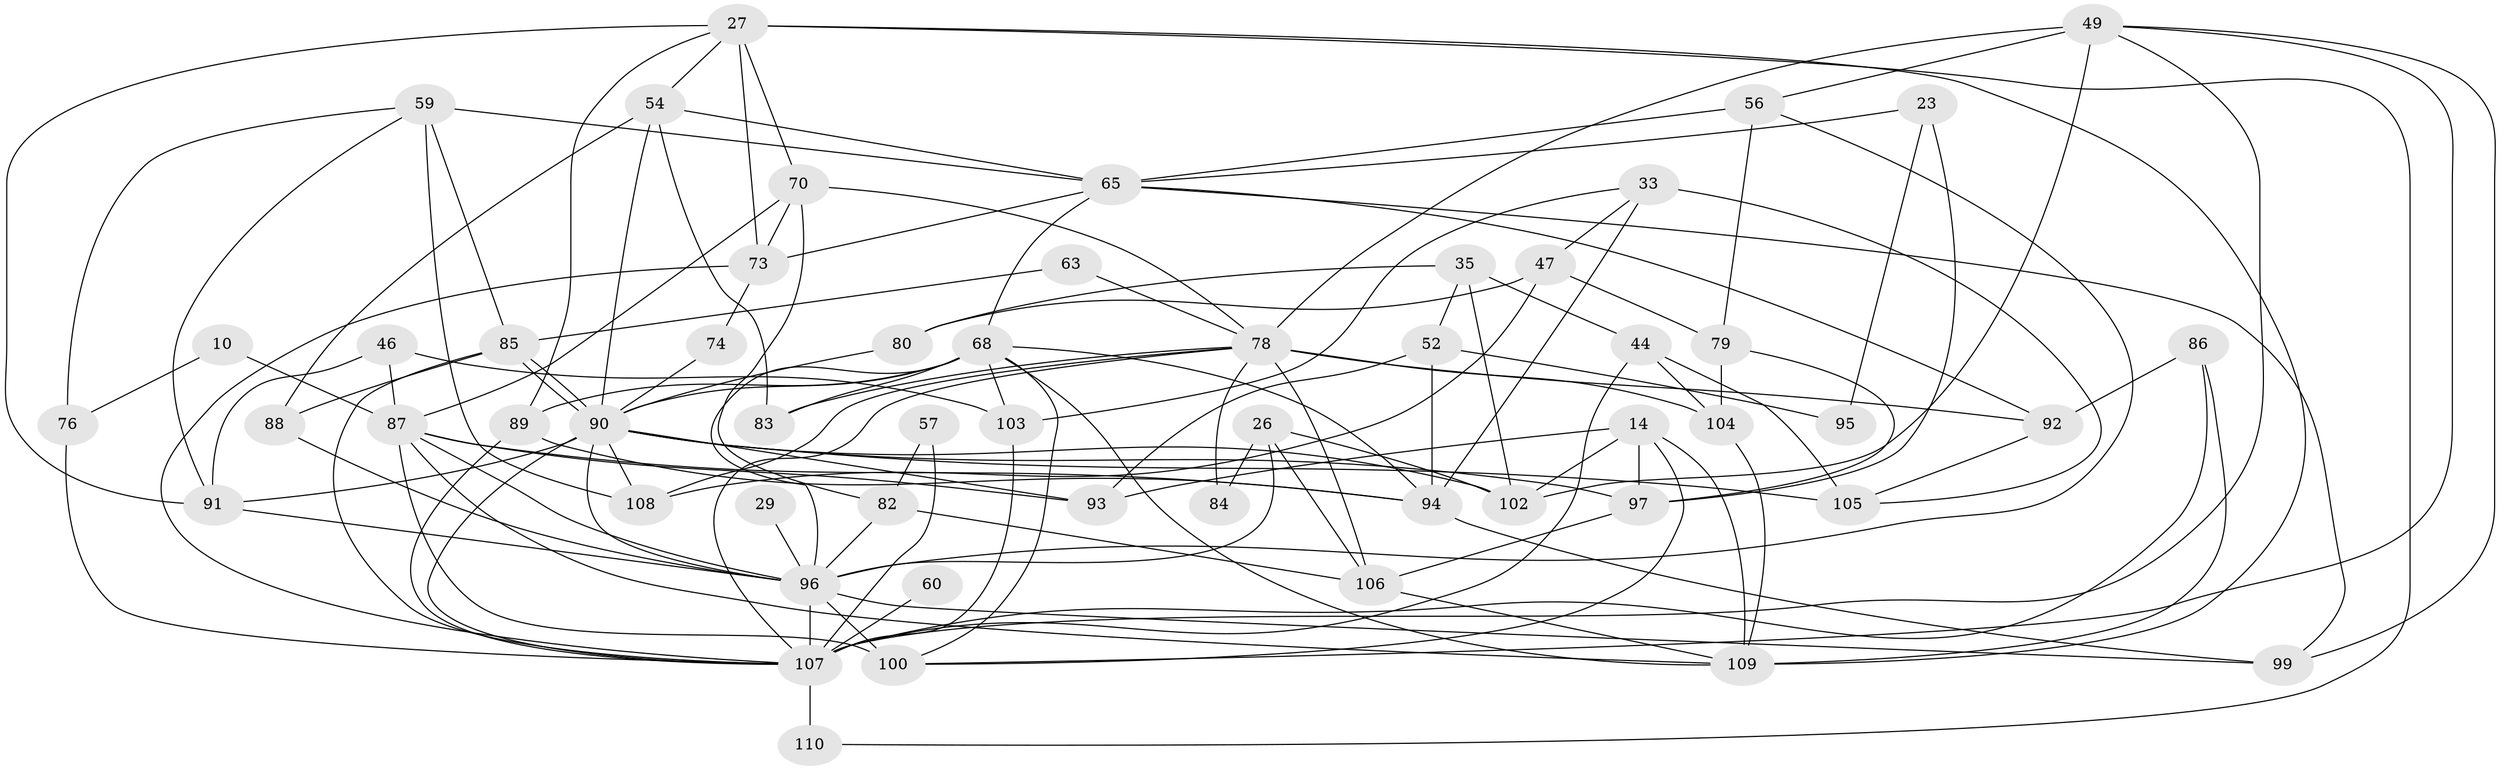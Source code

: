 // original degree distribution, {4: 0.3090909090909091, 6: 0.1, 3: 0.24545454545454545, 2: 0.15454545454545454, 8: 0.01818181818181818, 5: 0.13636363636363635, 9: 0.01818181818181818, 7: 0.01818181818181818}
// Generated by graph-tools (version 1.1) at 2025/50/03/09/25 04:50:12]
// undirected, 55 vertices, 131 edges
graph export_dot {
graph [start="1"]
  node [color=gray90,style=filled];
  10;
  14;
  23;
  26;
  27 [super="+21"];
  29;
  33;
  35;
  44 [super="+20"];
  46;
  47;
  49 [super="+11"];
  52;
  54;
  56 [super="+3"];
  57;
  59 [super="+40"];
  60;
  63;
  65 [super="+58"];
  68 [super="+6+37+55"];
  70;
  73 [super="+17+38"];
  74;
  76 [super="+4"];
  78 [super="+34+61"];
  79 [super="+25"];
  80;
  82;
  83;
  84;
  85;
  86;
  87 [super="+31+53+36"];
  88;
  89 [super="+42"];
  90 [super="+1+75+64"];
  91;
  92;
  93 [super="+18"];
  94;
  95;
  96 [super="+15+19+50"];
  97 [super="+28"];
  99 [super="+8+41"];
  100 [super="+67"];
  102;
  103 [super="+98"];
  104 [super="+2+66"];
  105 [super="+77"];
  106 [super="+43"];
  107 [super="+101"];
  108;
  109 [super="+69+62"];
  110;
  10 -- 87 [weight=2];
  10 -- 76 [weight=2];
  14 -- 102;
  14 -- 93;
  14 -- 97 [weight=2];
  14 -- 100;
  14 -- 109;
  23 -- 65;
  23 -- 97 [weight=2];
  23 -- 95;
  26 -- 96 [weight=2];
  26 -- 102;
  26 -- 84;
  26 -- 106;
  27 -- 91;
  27 -- 109;
  27 -- 54;
  27 -- 73;
  27 -- 110;
  27 -- 89;
  27 -- 70;
  29 -- 96 [weight=2];
  33 -- 105 [weight=2];
  33 -- 47;
  33 -- 94;
  33 -- 103;
  35 -- 80;
  35 -- 44 [weight=2];
  35 -- 52;
  35 -- 102;
  44 -- 105;
  44 -- 104 [weight=2];
  44 -- 107;
  46 -- 87;
  46 -- 103;
  46 -- 91;
  47 -- 108;
  47 -- 80;
  47 -- 79;
  49 -- 102;
  49 -- 100;
  49 -- 56;
  49 -- 107;
  49 -- 99;
  49 -- 78 [weight=2];
  52 -- 94;
  52 -- 93;
  52 -- 95;
  54 -- 83;
  54 -- 65;
  54 -- 88;
  54 -- 90;
  56 -- 65;
  56 -- 79;
  56 -- 96;
  57 -- 82;
  57 -- 107;
  59 -- 85;
  59 -- 91;
  59 -- 108;
  59 -- 65;
  59 -- 76;
  60 -- 107 [weight=2];
  63 -- 85;
  63 -- 78;
  65 -- 73;
  65 -- 99;
  65 -- 92;
  65 -- 68;
  68 -- 90 [weight=2];
  68 -- 109 [weight=2];
  68 -- 89 [weight=2];
  68 -- 96 [weight=3];
  68 -- 83;
  68 -- 100;
  68 -- 103 [weight=2];
  68 -- 94;
  70 -- 82;
  70 -- 87;
  70 -- 78;
  70 -- 73;
  73 -- 74;
  73 -- 107;
  74 -- 90;
  76 -- 107;
  78 -- 104 [weight=2];
  78 -- 106;
  78 -- 108;
  78 -- 107;
  78 -- 83;
  78 -- 84;
  78 -- 92;
  79 -- 104 [weight=2];
  79 -- 97;
  80 -- 90;
  82 -- 106;
  82 -- 96;
  85 -- 88;
  85 -- 90;
  85 -- 90;
  85 -- 107;
  86 -- 92;
  86 -- 109;
  86 -- 107;
  87 -- 109 [weight=2];
  87 -- 93;
  87 -- 96;
  87 -- 100;
  87 -- 94;
  88 -- 96;
  89 -- 94;
  89 -- 107;
  90 -- 97;
  90 -- 105 [weight=3];
  90 -- 108;
  90 -- 102;
  90 -- 91;
  90 -- 93 [weight=2];
  90 -- 96;
  90 -- 107;
  91 -- 96;
  92 -- 105;
  94 -- 99 [weight=2];
  96 -- 99 [weight=2];
  96 -- 100 [weight=3];
  96 -- 107 [weight=4];
  97 -- 106;
  103 -- 107;
  104 -- 109 [weight=3];
  106 -- 109;
  107 -- 110 [weight=2];
}
